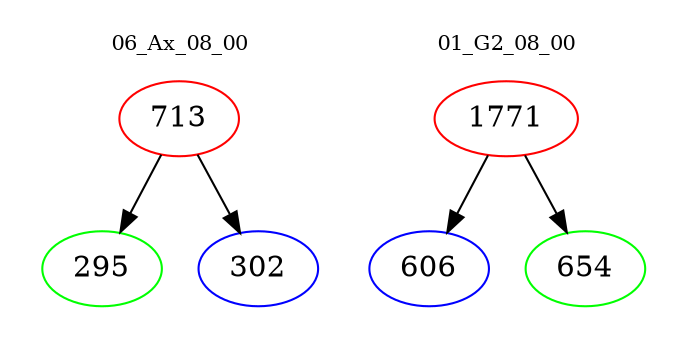 digraph{
subgraph cluster_0 {
color = white
label = "06_Ax_08_00";
fontsize=10;
T0_713 [label="713", color="red"]
T0_713 -> T0_295 [color="black"]
T0_295 [label="295", color="green"]
T0_713 -> T0_302 [color="black"]
T0_302 [label="302", color="blue"]
}
subgraph cluster_1 {
color = white
label = "01_G2_08_00";
fontsize=10;
T1_1771 [label="1771", color="red"]
T1_1771 -> T1_606 [color="black"]
T1_606 [label="606", color="blue"]
T1_1771 -> T1_654 [color="black"]
T1_654 [label="654", color="green"]
}
}
